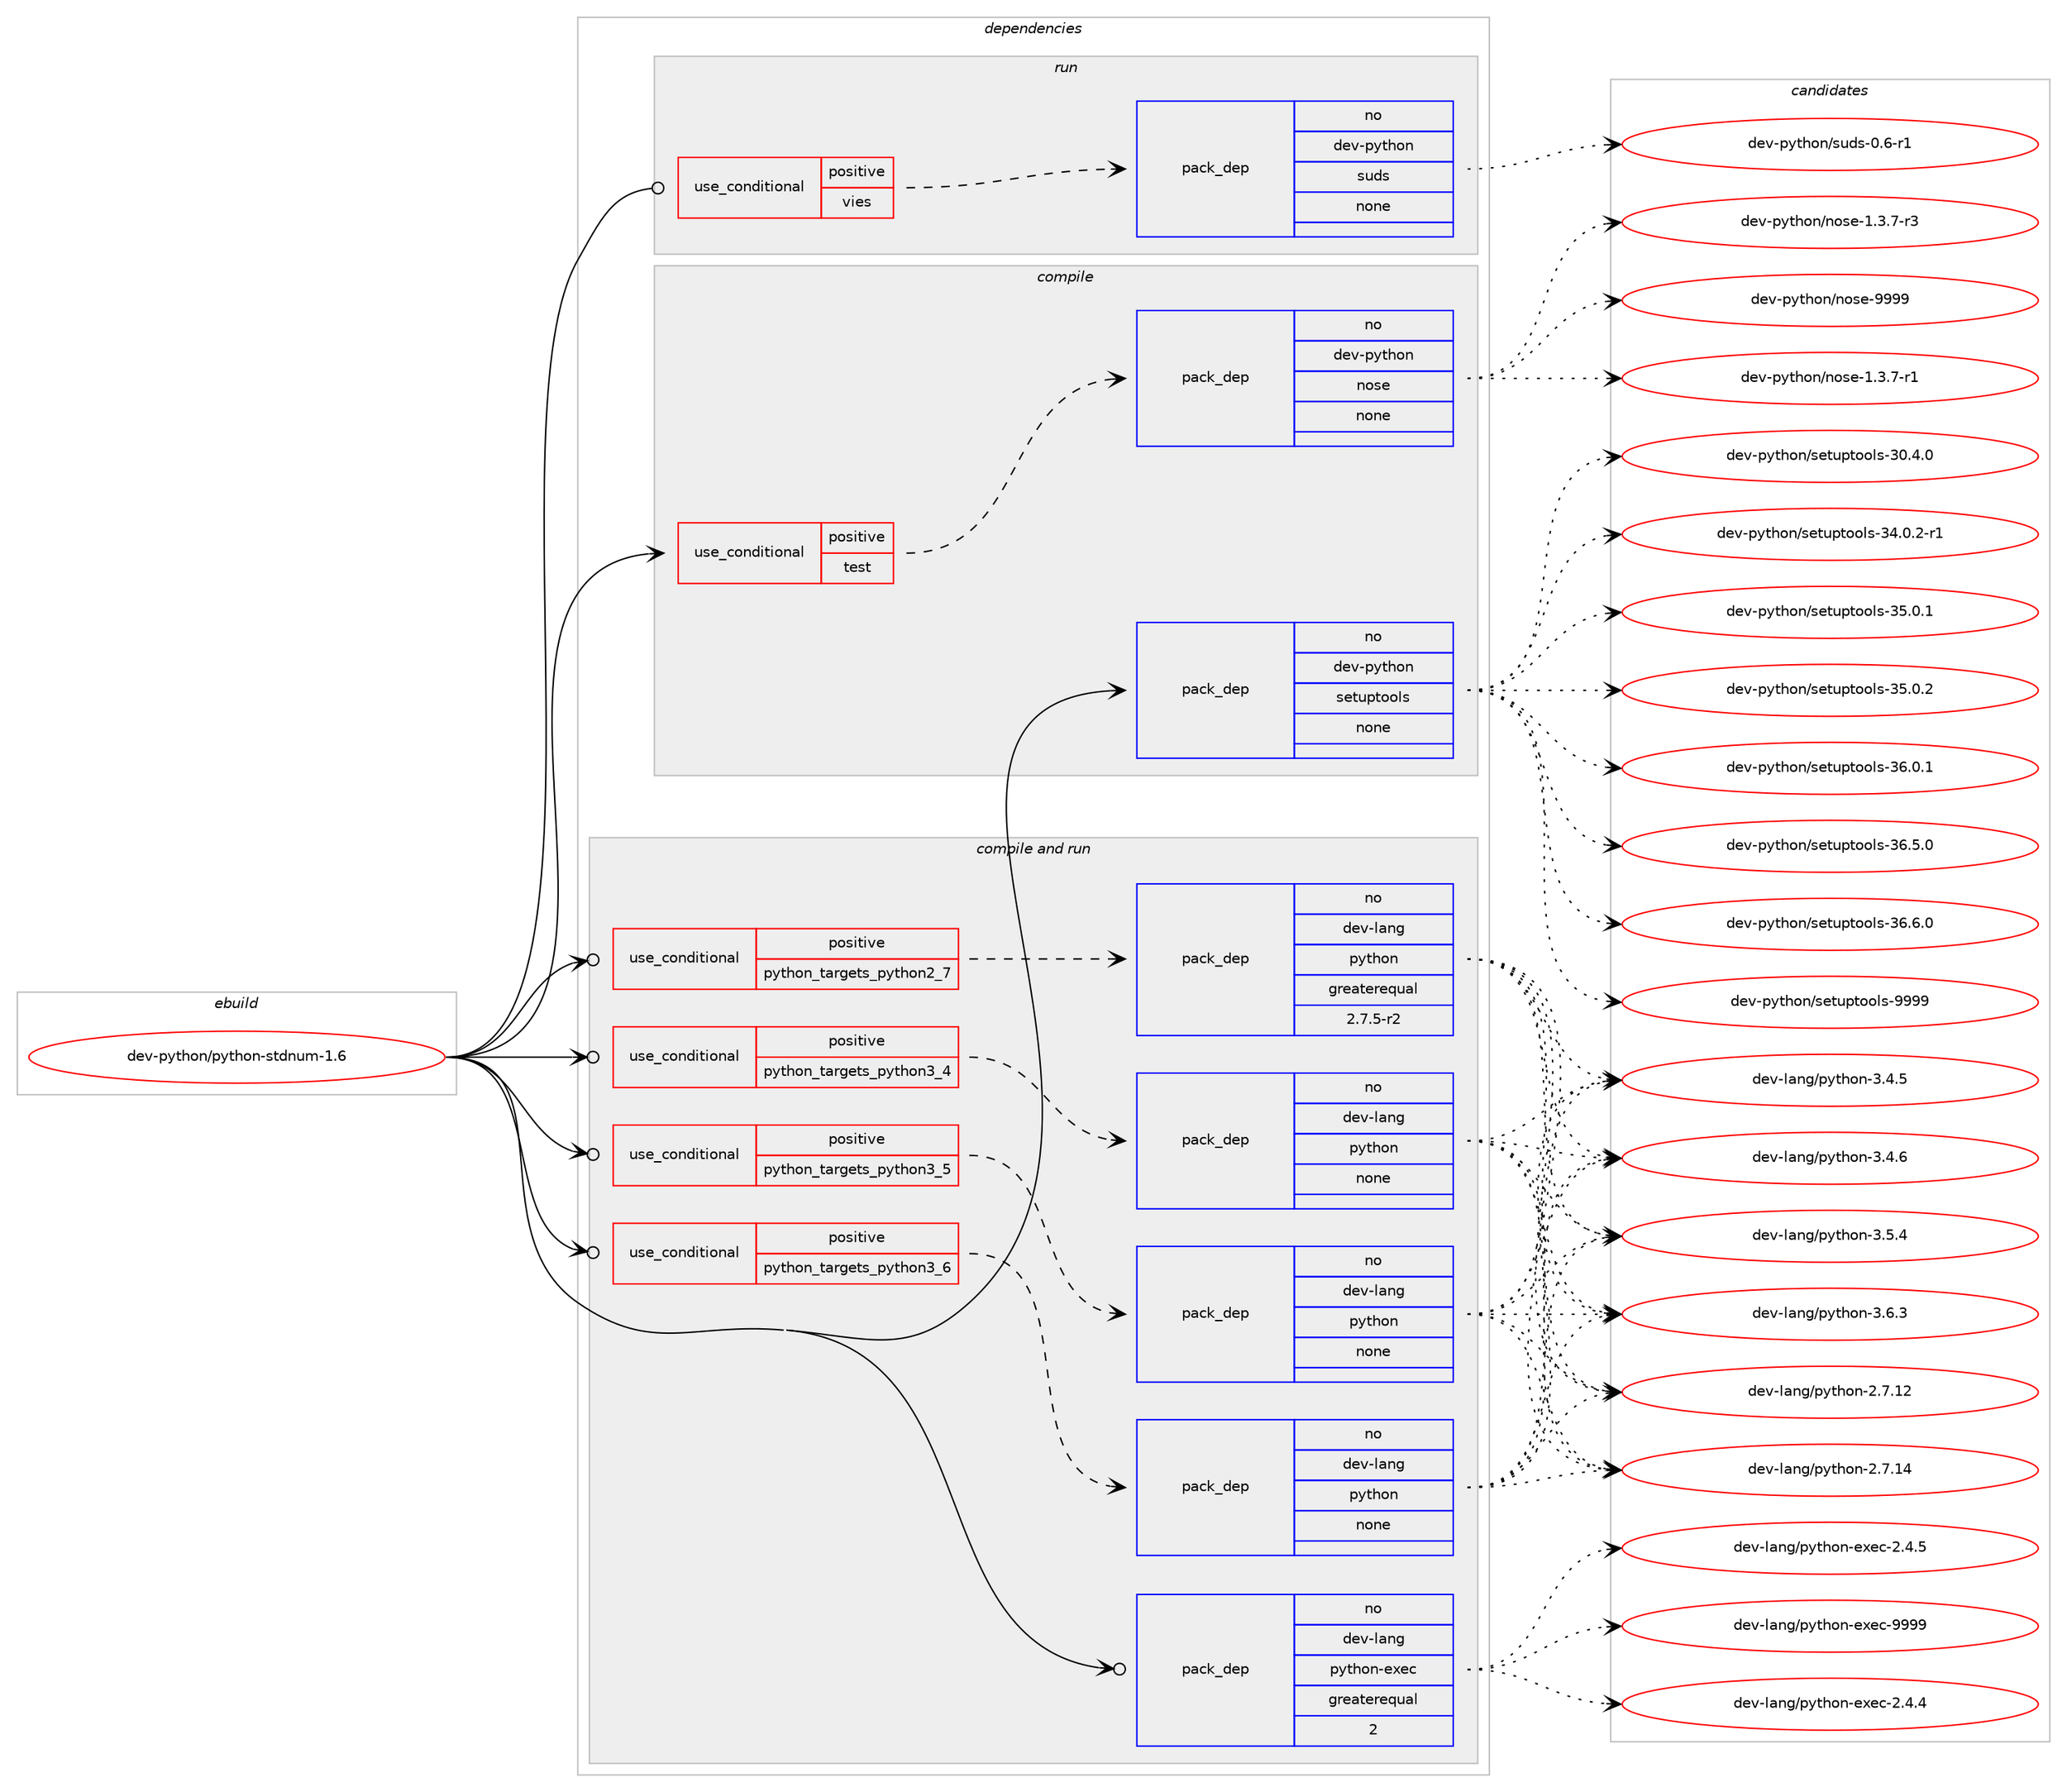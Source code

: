 digraph prolog {

# *************
# Graph options
# *************

newrank=true;
concentrate=true;
compound=true;
graph [rankdir=LR,fontname=Helvetica,fontsize=10,ranksep=1.5];#, ranksep=2.5, nodesep=0.2];
edge  [arrowhead=vee];
node  [fontname=Helvetica,fontsize=10];

# **********
# The ebuild
# **********

subgraph cluster_leftcol {
color=gray;
rank=same;
label=<<i>ebuild</i>>;
id [label="dev-python/python-stdnum-1.6", color=red, width=4, href="../dev-python/python-stdnum-1.6.svg"];
}

# ****************
# The dependencies
# ****************

subgraph cluster_midcol {
color=gray;
label=<<i>dependencies</i>>;
subgraph cluster_compile {
fillcolor="#eeeeee";
style=filled;
label=<<i>compile</i>>;
subgraph cond40378 {
dependency183387 [label=<<TABLE BORDER="0" CELLBORDER="1" CELLSPACING="0" CELLPADDING="4"><TR><TD ROWSPAN="3" CELLPADDING="10">use_conditional</TD></TR><TR><TD>positive</TD></TR><TR><TD>test</TD></TR></TABLE>>, shape=none, color=red];
subgraph pack139060 {
dependency183388 [label=<<TABLE BORDER="0" CELLBORDER="1" CELLSPACING="0" CELLPADDING="4" WIDTH="220"><TR><TD ROWSPAN="6" CELLPADDING="30">pack_dep</TD></TR><TR><TD WIDTH="110">no</TD></TR><TR><TD>dev-python</TD></TR><TR><TD>nose</TD></TR><TR><TD>none</TD></TR><TR><TD></TD></TR></TABLE>>, shape=none, color=blue];
}
dependency183387:e -> dependency183388:w [weight=20,style="dashed",arrowhead="vee"];
}
id:e -> dependency183387:w [weight=20,style="solid",arrowhead="vee"];
subgraph pack139061 {
dependency183389 [label=<<TABLE BORDER="0" CELLBORDER="1" CELLSPACING="0" CELLPADDING="4" WIDTH="220"><TR><TD ROWSPAN="6" CELLPADDING="30">pack_dep</TD></TR><TR><TD WIDTH="110">no</TD></TR><TR><TD>dev-python</TD></TR><TR><TD>setuptools</TD></TR><TR><TD>none</TD></TR><TR><TD></TD></TR></TABLE>>, shape=none, color=blue];
}
id:e -> dependency183389:w [weight=20,style="solid",arrowhead="vee"];
}
subgraph cluster_compileandrun {
fillcolor="#eeeeee";
style=filled;
label=<<i>compile and run</i>>;
subgraph cond40379 {
dependency183390 [label=<<TABLE BORDER="0" CELLBORDER="1" CELLSPACING="0" CELLPADDING="4"><TR><TD ROWSPAN="3" CELLPADDING="10">use_conditional</TD></TR><TR><TD>positive</TD></TR><TR><TD>python_targets_python2_7</TD></TR></TABLE>>, shape=none, color=red];
subgraph pack139062 {
dependency183391 [label=<<TABLE BORDER="0" CELLBORDER="1" CELLSPACING="0" CELLPADDING="4" WIDTH="220"><TR><TD ROWSPAN="6" CELLPADDING="30">pack_dep</TD></TR><TR><TD WIDTH="110">no</TD></TR><TR><TD>dev-lang</TD></TR><TR><TD>python</TD></TR><TR><TD>greaterequal</TD></TR><TR><TD>2.7.5-r2</TD></TR></TABLE>>, shape=none, color=blue];
}
dependency183390:e -> dependency183391:w [weight=20,style="dashed",arrowhead="vee"];
}
id:e -> dependency183390:w [weight=20,style="solid",arrowhead="odotvee"];
subgraph cond40380 {
dependency183392 [label=<<TABLE BORDER="0" CELLBORDER="1" CELLSPACING="0" CELLPADDING="4"><TR><TD ROWSPAN="3" CELLPADDING="10">use_conditional</TD></TR><TR><TD>positive</TD></TR><TR><TD>python_targets_python3_4</TD></TR></TABLE>>, shape=none, color=red];
subgraph pack139063 {
dependency183393 [label=<<TABLE BORDER="0" CELLBORDER="1" CELLSPACING="0" CELLPADDING="4" WIDTH="220"><TR><TD ROWSPAN="6" CELLPADDING="30">pack_dep</TD></TR><TR><TD WIDTH="110">no</TD></TR><TR><TD>dev-lang</TD></TR><TR><TD>python</TD></TR><TR><TD>none</TD></TR><TR><TD></TD></TR></TABLE>>, shape=none, color=blue];
}
dependency183392:e -> dependency183393:w [weight=20,style="dashed",arrowhead="vee"];
}
id:e -> dependency183392:w [weight=20,style="solid",arrowhead="odotvee"];
subgraph cond40381 {
dependency183394 [label=<<TABLE BORDER="0" CELLBORDER="1" CELLSPACING="0" CELLPADDING="4"><TR><TD ROWSPAN="3" CELLPADDING="10">use_conditional</TD></TR><TR><TD>positive</TD></TR><TR><TD>python_targets_python3_5</TD></TR></TABLE>>, shape=none, color=red];
subgraph pack139064 {
dependency183395 [label=<<TABLE BORDER="0" CELLBORDER="1" CELLSPACING="0" CELLPADDING="4" WIDTH="220"><TR><TD ROWSPAN="6" CELLPADDING="30">pack_dep</TD></TR><TR><TD WIDTH="110">no</TD></TR><TR><TD>dev-lang</TD></TR><TR><TD>python</TD></TR><TR><TD>none</TD></TR><TR><TD></TD></TR></TABLE>>, shape=none, color=blue];
}
dependency183394:e -> dependency183395:w [weight=20,style="dashed",arrowhead="vee"];
}
id:e -> dependency183394:w [weight=20,style="solid",arrowhead="odotvee"];
subgraph cond40382 {
dependency183396 [label=<<TABLE BORDER="0" CELLBORDER="1" CELLSPACING="0" CELLPADDING="4"><TR><TD ROWSPAN="3" CELLPADDING="10">use_conditional</TD></TR><TR><TD>positive</TD></TR><TR><TD>python_targets_python3_6</TD></TR></TABLE>>, shape=none, color=red];
subgraph pack139065 {
dependency183397 [label=<<TABLE BORDER="0" CELLBORDER="1" CELLSPACING="0" CELLPADDING="4" WIDTH="220"><TR><TD ROWSPAN="6" CELLPADDING="30">pack_dep</TD></TR><TR><TD WIDTH="110">no</TD></TR><TR><TD>dev-lang</TD></TR><TR><TD>python</TD></TR><TR><TD>none</TD></TR><TR><TD></TD></TR></TABLE>>, shape=none, color=blue];
}
dependency183396:e -> dependency183397:w [weight=20,style="dashed",arrowhead="vee"];
}
id:e -> dependency183396:w [weight=20,style="solid",arrowhead="odotvee"];
subgraph pack139066 {
dependency183398 [label=<<TABLE BORDER="0" CELLBORDER="1" CELLSPACING="0" CELLPADDING="4" WIDTH="220"><TR><TD ROWSPAN="6" CELLPADDING="30">pack_dep</TD></TR><TR><TD WIDTH="110">no</TD></TR><TR><TD>dev-lang</TD></TR><TR><TD>python-exec</TD></TR><TR><TD>greaterequal</TD></TR><TR><TD>2</TD></TR></TABLE>>, shape=none, color=blue];
}
id:e -> dependency183398:w [weight=20,style="solid",arrowhead="odotvee"];
}
subgraph cluster_run {
fillcolor="#eeeeee";
style=filled;
label=<<i>run</i>>;
subgraph cond40383 {
dependency183399 [label=<<TABLE BORDER="0" CELLBORDER="1" CELLSPACING="0" CELLPADDING="4"><TR><TD ROWSPAN="3" CELLPADDING="10">use_conditional</TD></TR><TR><TD>positive</TD></TR><TR><TD>vies</TD></TR></TABLE>>, shape=none, color=red];
subgraph pack139067 {
dependency183400 [label=<<TABLE BORDER="0" CELLBORDER="1" CELLSPACING="0" CELLPADDING="4" WIDTH="220"><TR><TD ROWSPAN="6" CELLPADDING="30">pack_dep</TD></TR><TR><TD WIDTH="110">no</TD></TR><TR><TD>dev-python</TD></TR><TR><TD>suds</TD></TR><TR><TD>none</TD></TR><TR><TD></TD></TR></TABLE>>, shape=none, color=blue];
}
dependency183399:e -> dependency183400:w [weight=20,style="dashed",arrowhead="vee"];
}
id:e -> dependency183399:w [weight=20,style="solid",arrowhead="odot"];
}
}

# **************
# The candidates
# **************

subgraph cluster_choices {
rank=same;
color=gray;
label=<<i>candidates</i>>;

subgraph choice139060 {
color=black;
nodesep=1;
choice10010111845112121116104111110471101111151014549465146554511449 [label="dev-python/nose-1.3.7-r1", color=red, width=4,href="../dev-python/nose-1.3.7-r1.svg"];
choice10010111845112121116104111110471101111151014549465146554511451 [label="dev-python/nose-1.3.7-r3", color=red, width=4,href="../dev-python/nose-1.3.7-r3.svg"];
choice10010111845112121116104111110471101111151014557575757 [label="dev-python/nose-9999", color=red, width=4,href="../dev-python/nose-9999.svg"];
dependency183388:e -> choice10010111845112121116104111110471101111151014549465146554511449:w [style=dotted,weight="100"];
dependency183388:e -> choice10010111845112121116104111110471101111151014549465146554511451:w [style=dotted,weight="100"];
dependency183388:e -> choice10010111845112121116104111110471101111151014557575757:w [style=dotted,weight="100"];
}
subgraph choice139061 {
color=black;
nodesep=1;
choice100101118451121211161041111104711510111611711211611111110811545514846524648 [label="dev-python/setuptools-30.4.0", color=red, width=4,href="../dev-python/setuptools-30.4.0.svg"];
choice1001011184511212111610411111047115101116117112116111111108115455152464846504511449 [label="dev-python/setuptools-34.0.2-r1", color=red, width=4,href="../dev-python/setuptools-34.0.2-r1.svg"];
choice100101118451121211161041111104711510111611711211611111110811545515346484649 [label="dev-python/setuptools-35.0.1", color=red, width=4,href="../dev-python/setuptools-35.0.1.svg"];
choice100101118451121211161041111104711510111611711211611111110811545515346484650 [label="dev-python/setuptools-35.0.2", color=red, width=4,href="../dev-python/setuptools-35.0.2.svg"];
choice100101118451121211161041111104711510111611711211611111110811545515446484649 [label="dev-python/setuptools-36.0.1", color=red, width=4,href="../dev-python/setuptools-36.0.1.svg"];
choice100101118451121211161041111104711510111611711211611111110811545515446534648 [label="dev-python/setuptools-36.5.0", color=red, width=4,href="../dev-python/setuptools-36.5.0.svg"];
choice100101118451121211161041111104711510111611711211611111110811545515446544648 [label="dev-python/setuptools-36.6.0", color=red, width=4,href="../dev-python/setuptools-36.6.0.svg"];
choice10010111845112121116104111110471151011161171121161111111081154557575757 [label="dev-python/setuptools-9999", color=red, width=4,href="../dev-python/setuptools-9999.svg"];
dependency183389:e -> choice100101118451121211161041111104711510111611711211611111110811545514846524648:w [style=dotted,weight="100"];
dependency183389:e -> choice1001011184511212111610411111047115101116117112116111111108115455152464846504511449:w [style=dotted,weight="100"];
dependency183389:e -> choice100101118451121211161041111104711510111611711211611111110811545515346484649:w [style=dotted,weight="100"];
dependency183389:e -> choice100101118451121211161041111104711510111611711211611111110811545515346484650:w [style=dotted,weight="100"];
dependency183389:e -> choice100101118451121211161041111104711510111611711211611111110811545515446484649:w [style=dotted,weight="100"];
dependency183389:e -> choice100101118451121211161041111104711510111611711211611111110811545515446534648:w [style=dotted,weight="100"];
dependency183389:e -> choice100101118451121211161041111104711510111611711211611111110811545515446544648:w [style=dotted,weight="100"];
dependency183389:e -> choice10010111845112121116104111110471151011161171121161111111081154557575757:w [style=dotted,weight="100"];
}
subgraph choice139062 {
color=black;
nodesep=1;
choice10010111845108971101034711212111610411111045504655464950 [label="dev-lang/python-2.7.12", color=red, width=4,href="../dev-lang/python-2.7.12.svg"];
choice10010111845108971101034711212111610411111045504655464952 [label="dev-lang/python-2.7.14", color=red, width=4,href="../dev-lang/python-2.7.14.svg"];
choice100101118451089711010347112121116104111110455146524653 [label="dev-lang/python-3.4.5", color=red, width=4,href="../dev-lang/python-3.4.5.svg"];
choice100101118451089711010347112121116104111110455146524654 [label="dev-lang/python-3.4.6", color=red, width=4,href="../dev-lang/python-3.4.6.svg"];
choice100101118451089711010347112121116104111110455146534652 [label="dev-lang/python-3.5.4", color=red, width=4,href="../dev-lang/python-3.5.4.svg"];
choice100101118451089711010347112121116104111110455146544651 [label="dev-lang/python-3.6.3", color=red, width=4,href="../dev-lang/python-3.6.3.svg"];
dependency183391:e -> choice10010111845108971101034711212111610411111045504655464950:w [style=dotted,weight="100"];
dependency183391:e -> choice10010111845108971101034711212111610411111045504655464952:w [style=dotted,weight="100"];
dependency183391:e -> choice100101118451089711010347112121116104111110455146524653:w [style=dotted,weight="100"];
dependency183391:e -> choice100101118451089711010347112121116104111110455146524654:w [style=dotted,weight="100"];
dependency183391:e -> choice100101118451089711010347112121116104111110455146534652:w [style=dotted,weight="100"];
dependency183391:e -> choice100101118451089711010347112121116104111110455146544651:w [style=dotted,weight="100"];
}
subgraph choice139063 {
color=black;
nodesep=1;
choice10010111845108971101034711212111610411111045504655464950 [label="dev-lang/python-2.7.12", color=red, width=4,href="../dev-lang/python-2.7.12.svg"];
choice10010111845108971101034711212111610411111045504655464952 [label="dev-lang/python-2.7.14", color=red, width=4,href="../dev-lang/python-2.7.14.svg"];
choice100101118451089711010347112121116104111110455146524653 [label="dev-lang/python-3.4.5", color=red, width=4,href="../dev-lang/python-3.4.5.svg"];
choice100101118451089711010347112121116104111110455146524654 [label="dev-lang/python-3.4.6", color=red, width=4,href="../dev-lang/python-3.4.6.svg"];
choice100101118451089711010347112121116104111110455146534652 [label="dev-lang/python-3.5.4", color=red, width=4,href="../dev-lang/python-3.5.4.svg"];
choice100101118451089711010347112121116104111110455146544651 [label="dev-lang/python-3.6.3", color=red, width=4,href="../dev-lang/python-3.6.3.svg"];
dependency183393:e -> choice10010111845108971101034711212111610411111045504655464950:w [style=dotted,weight="100"];
dependency183393:e -> choice10010111845108971101034711212111610411111045504655464952:w [style=dotted,weight="100"];
dependency183393:e -> choice100101118451089711010347112121116104111110455146524653:w [style=dotted,weight="100"];
dependency183393:e -> choice100101118451089711010347112121116104111110455146524654:w [style=dotted,weight="100"];
dependency183393:e -> choice100101118451089711010347112121116104111110455146534652:w [style=dotted,weight="100"];
dependency183393:e -> choice100101118451089711010347112121116104111110455146544651:w [style=dotted,weight="100"];
}
subgraph choice139064 {
color=black;
nodesep=1;
choice10010111845108971101034711212111610411111045504655464950 [label="dev-lang/python-2.7.12", color=red, width=4,href="../dev-lang/python-2.7.12.svg"];
choice10010111845108971101034711212111610411111045504655464952 [label="dev-lang/python-2.7.14", color=red, width=4,href="../dev-lang/python-2.7.14.svg"];
choice100101118451089711010347112121116104111110455146524653 [label="dev-lang/python-3.4.5", color=red, width=4,href="../dev-lang/python-3.4.5.svg"];
choice100101118451089711010347112121116104111110455146524654 [label="dev-lang/python-3.4.6", color=red, width=4,href="../dev-lang/python-3.4.6.svg"];
choice100101118451089711010347112121116104111110455146534652 [label="dev-lang/python-3.5.4", color=red, width=4,href="../dev-lang/python-3.5.4.svg"];
choice100101118451089711010347112121116104111110455146544651 [label="dev-lang/python-3.6.3", color=red, width=4,href="../dev-lang/python-3.6.3.svg"];
dependency183395:e -> choice10010111845108971101034711212111610411111045504655464950:w [style=dotted,weight="100"];
dependency183395:e -> choice10010111845108971101034711212111610411111045504655464952:w [style=dotted,weight="100"];
dependency183395:e -> choice100101118451089711010347112121116104111110455146524653:w [style=dotted,weight="100"];
dependency183395:e -> choice100101118451089711010347112121116104111110455146524654:w [style=dotted,weight="100"];
dependency183395:e -> choice100101118451089711010347112121116104111110455146534652:w [style=dotted,weight="100"];
dependency183395:e -> choice100101118451089711010347112121116104111110455146544651:w [style=dotted,weight="100"];
}
subgraph choice139065 {
color=black;
nodesep=1;
choice10010111845108971101034711212111610411111045504655464950 [label="dev-lang/python-2.7.12", color=red, width=4,href="../dev-lang/python-2.7.12.svg"];
choice10010111845108971101034711212111610411111045504655464952 [label="dev-lang/python-2.7.14", color=red, width=4,href="../dev-lang/python-2.7.14.svg"];
choice100101118451089711010347112121116104111110455146524653 [label="dev-lang/python-3.4.5", color=red, width=4,href="../dev-lang/python-3.4.5.svg"];
choice100101118451089711010347112121116104111110455146524654 [label="dev-lang/python-3.4.6", color=red, width=4,href="../dev-lang/python-3.4.6.svg"];
choice100101118451089711010347112121116104111110455146534652 [label="dev-lang/python-3.5.4", color=red, width=4,href="../dev-lang/python-3.5.4.svg"];
choice100101118451089711010347112121116104111110455146544651 [label="dev-lang/python-3.6.3", color=red, width=4,href="../dev-lang/python-3.6.3.svg"];
dependency183397:e -> choice10010111845108971101034711212111610411111045504655464950:w [style=dotted,weight="100"];
dependency183397:e -> choice10010111845108971101034711212111610411111045504655464952:w [style=dotted,weight="100"];
dependency183397:e -> choice100101118451089711010347112121116104111110455146524653:w [style=dotted,weight="100"];
dependency183397:e -> choice100101118451089711010347112121116104111110455146524654:w [style=dotted,weight="100"];
dependency183397:e -> choice100101118451089711010347112121116104111110455146534652:w [style=dotted,weight="100"];
dependency183397:e -> choice100101118451089711010347112121116104111110455146544651:w [style=dotted,weight="100"];
}
subgraph choice139066 {
color=black;
nodesep=1;
choice1001011184510897110103471121211161041111104510112010199455046524652 [label="dev-lang/python-exec-2.4.4", color=red, width=4,href="../dev-lang/python-exec-2.4.4.svg"];
choice1001011184510897110103471121211161041111104510112010199455046524653 [label="dev-lang/python-exec-2.4.5", color=red, width=4,href="../dev-lang/python-exec-2.4.5.svg"];
choice10010111845108971101034711212111610411111045101120101994557575757 [label="dev-lang/python-exec-9999", color=red, width=4,href="../dev-lang/python-exec-9999.svg"];
dependency183398:e -> choice1001011184510897110103471121211161041111104510112010199455046524652:w [style=dotted,weight="100"];
dependency183398:e -> choice1001011184510897110103471121211161041111104510112010199455046524653:w [style=dotted,weight="100"];
dependency183398:e -> choice10010111845108971101034711212111610411111045101120101994557575757:w [style=dotted,weight="100"];
}
subgraph choice139067 {
color=black;
nodesep=1;
choice1001011184511212111610411111047115117100115454846544511449 [label="dev-python/suds-0.6-r1", color=red, width=4,href="../dev-python/suds-0.6-r1.svg"];
dependency183400:e -> choice1001011184511212111610411111047115117100115454846544511449:w [style=dotted,weight="100"];
}
}

}
